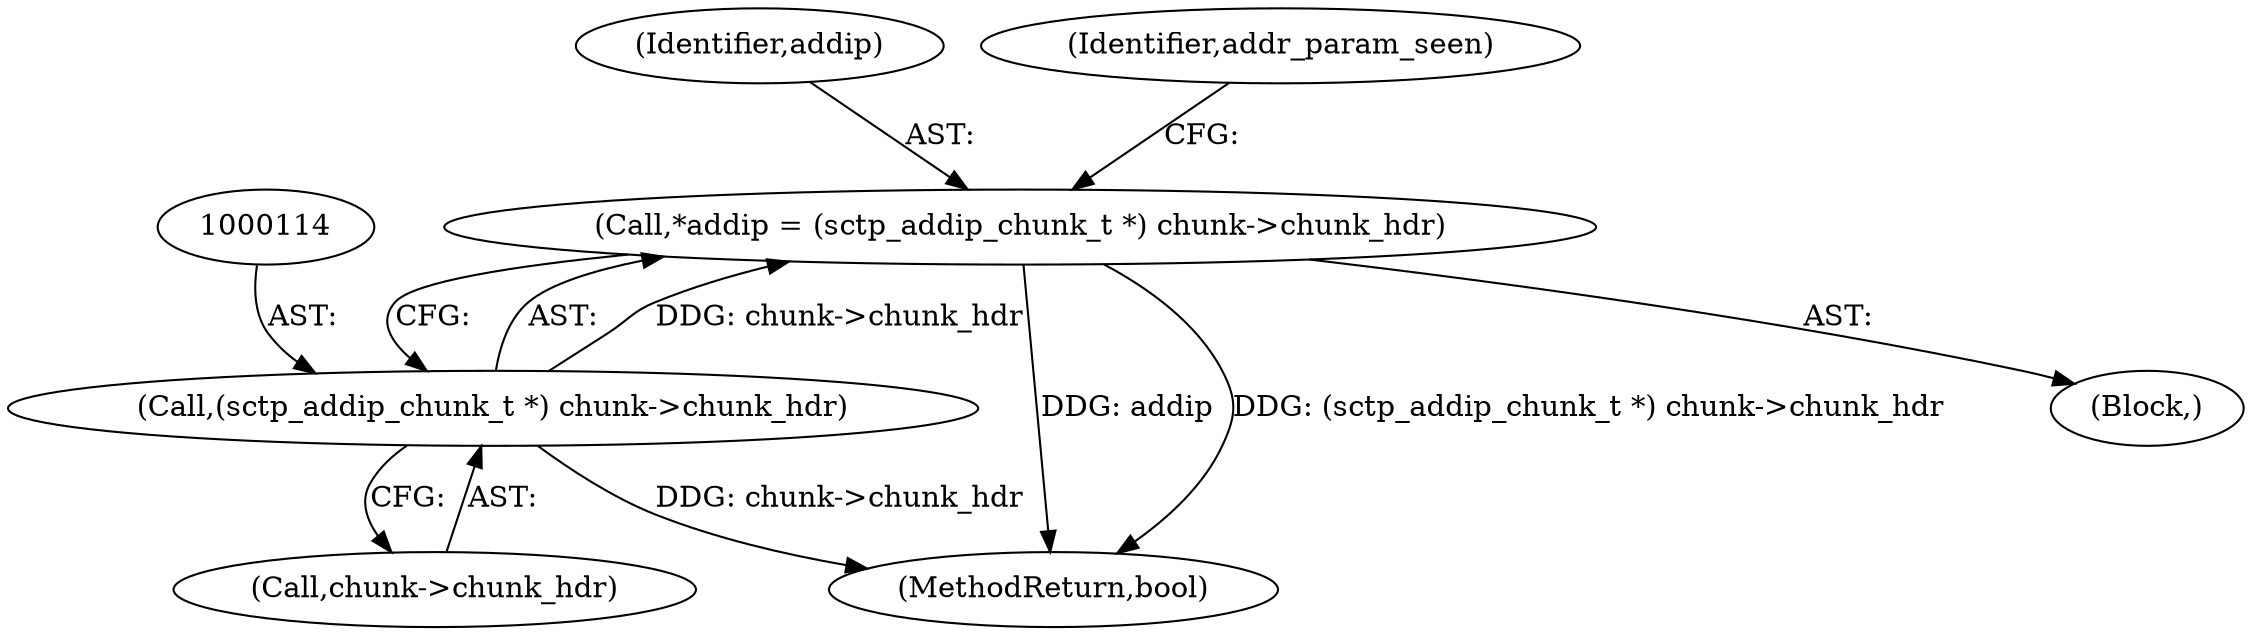 digraph "0_linux_9de7922bc709eee2f609cd01d98aaedc4cf5ea74_0@pointer" {
"1000111" [label="(Call,*addip = (sctp_addip_chunk_t *) chunk->chunk_hdr)"];
"1000113" [label="(Call,(sctp_addip_chunk_t *) chunk->chunk_hdr)"];
"1000115" [label="(Call,chunk->chunk_hdr)"];
"1000242" [label="(MethodReturn,bool)"];
"1000111" [label="(Call,*addip = (sctp_addip_chunk_t *) chunk->chunk_hdr)"];
"1000109" [label="(Block,)"];
"1000112" [label="(Identifier,addip)"];
"1000113" [label="(Call,(sctp_addip_chunk_t *) chunk->chunk_hdr)"];
"1000121" [label="(Identifier,addr_param_seen)"];
"1000111" -> "1000109"  [label="AST: "];
"1000111" -> "1000113"  [label="CFG: "];
"1000112" -> "1000111"  [label="AST: "];
"1000113" -> "1000111"  [label="AST: "];
"1000121" -> "1000111"  [label="CFG: "];
"1000111" -> "1000242"  [label="DDG: addip"];
"1000111" -> "1000242"  [label="DDG: (sctp_addip_chunk_t *) chunk->chunk_hdr"];
"1000113" -> "1000111"  [label="DDG: chunk->chunk_hdr"];
"1000113" -> "1000115"  [label="CFG: "];
"1000114" -> "1000113"  [label="AST: "];
"1000115" -> "1000113"  [label="AST: "];
"1000113" -> "1000242"  [label="DDG: chunk->chunk_hdr"];
}
